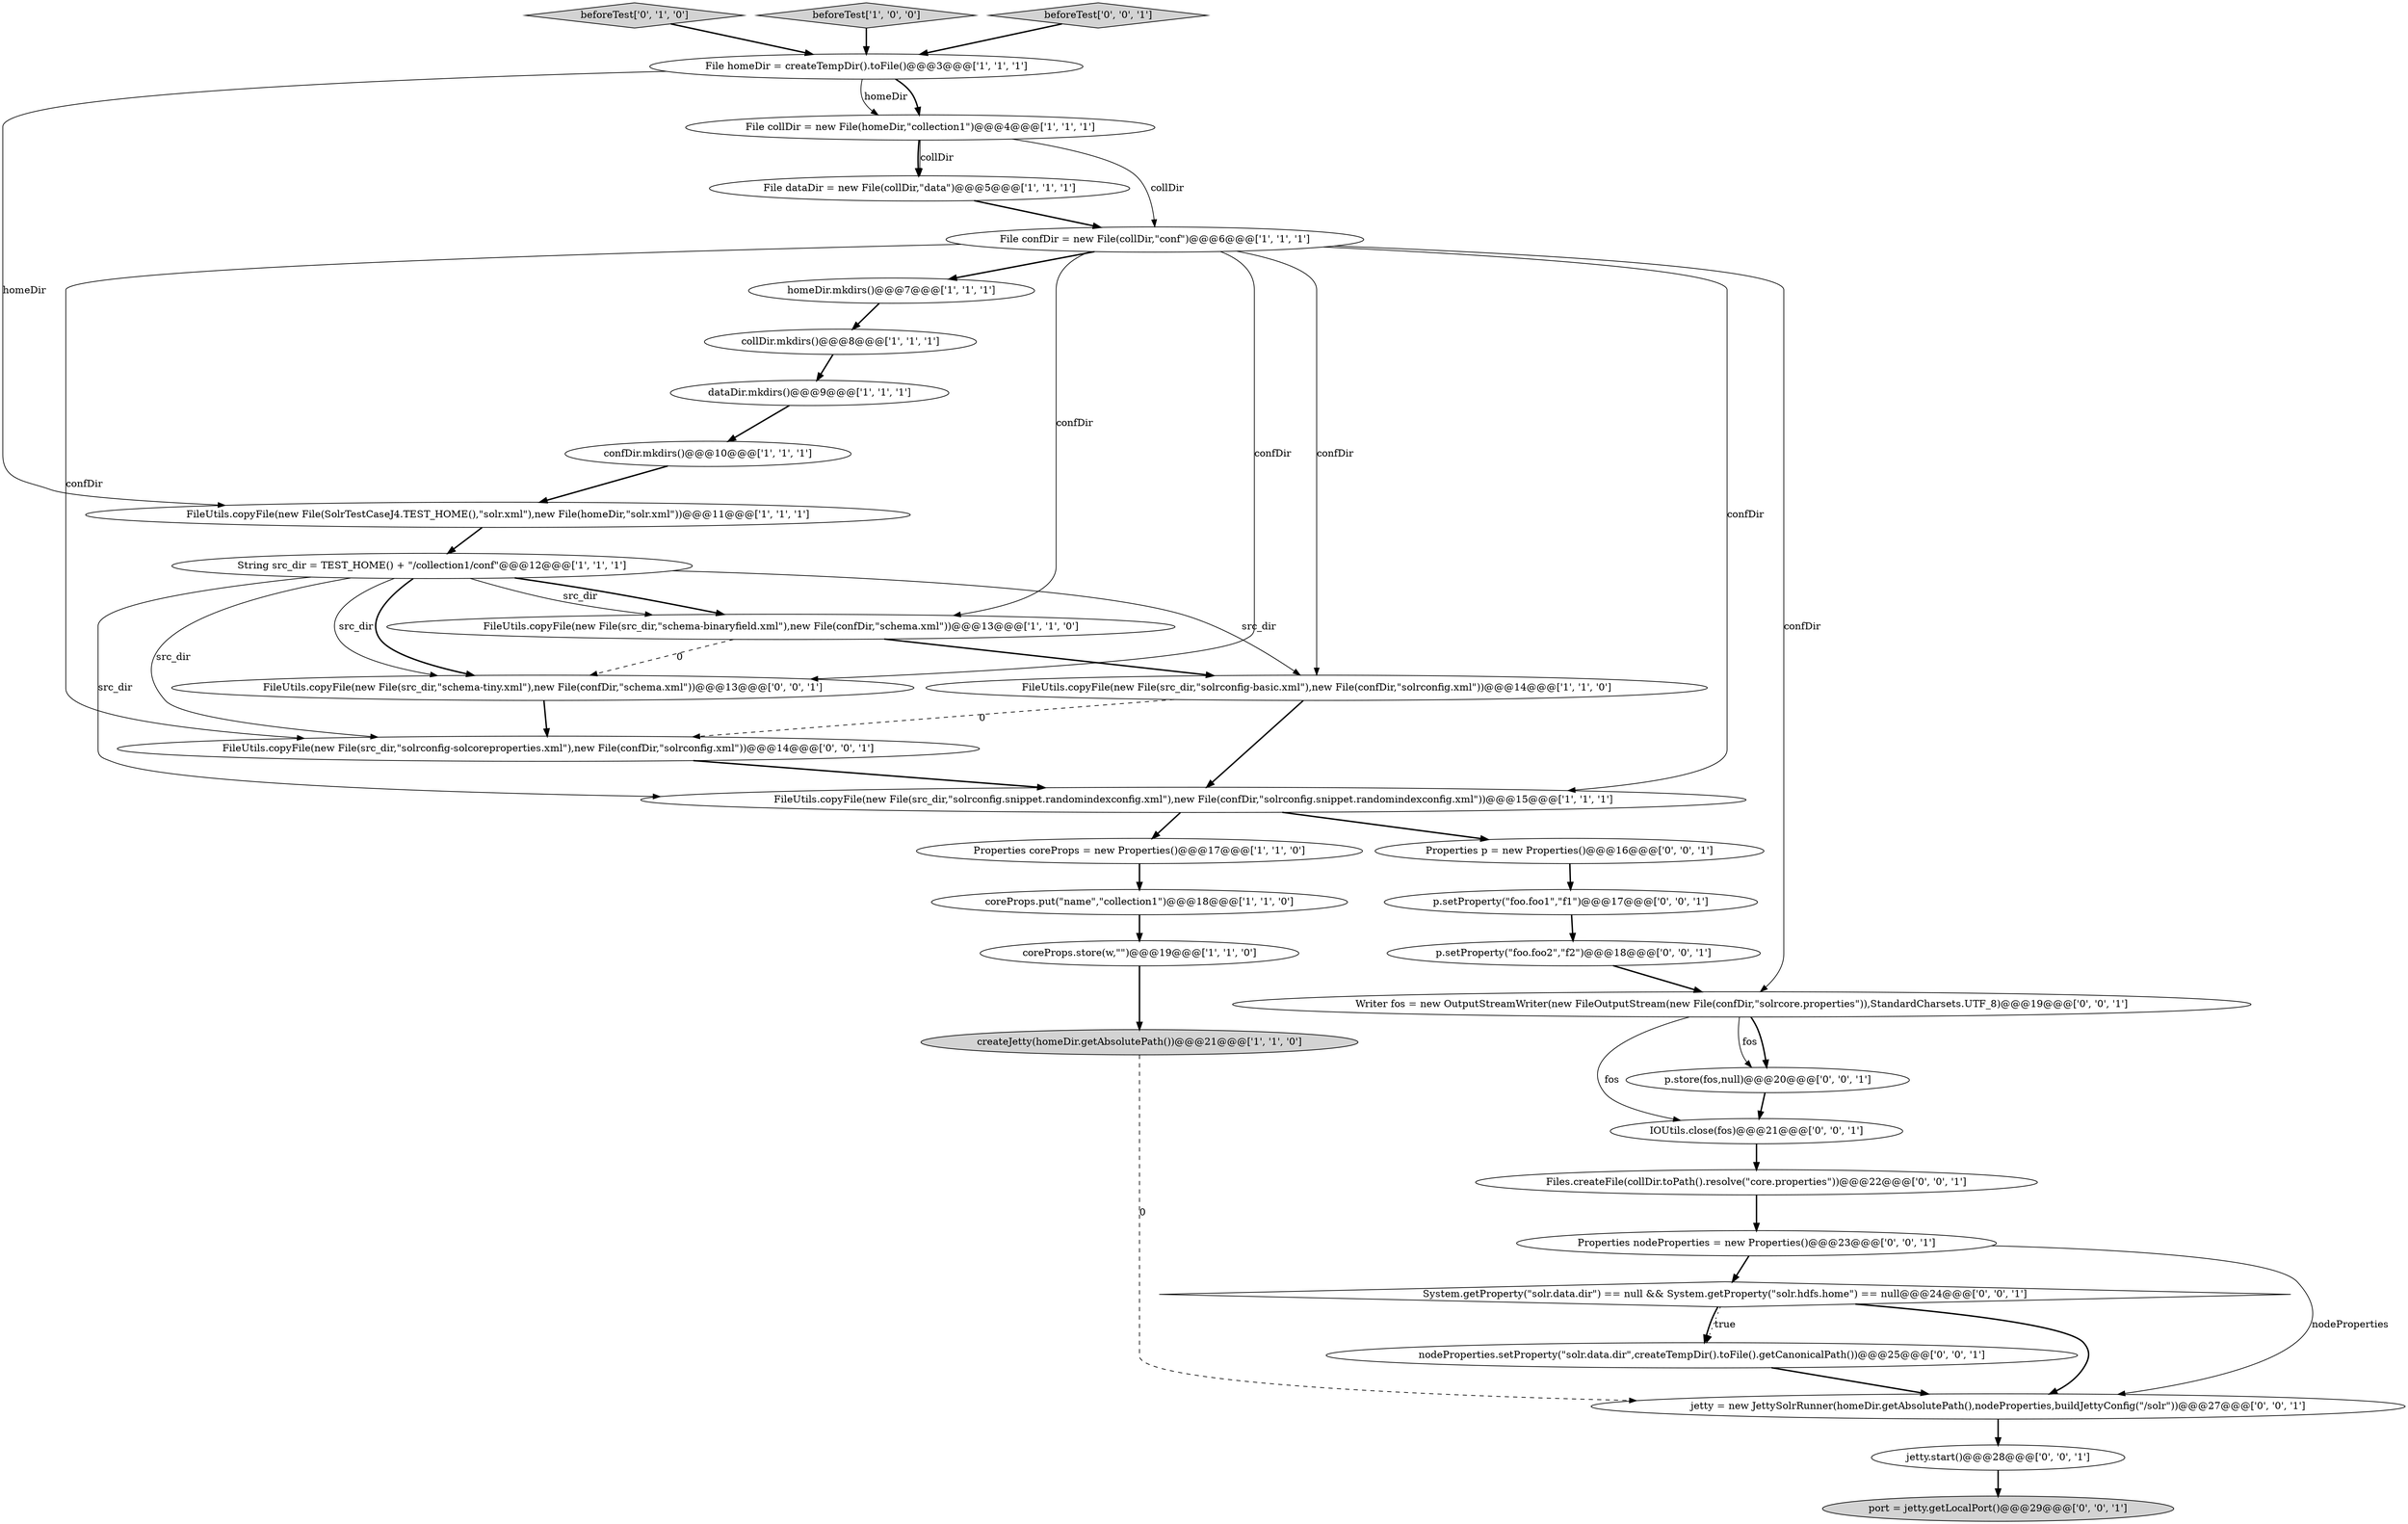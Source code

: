 digraph {
23 [style = filled, label = "Files.createFile(collDir.toPath().resolve(\"core.properties\"))@@@22@@@['0', '0', '1']", fillcolor = white, shape = ellipse image = "AAA0AAABBB3BBB"];
27 [style = filled, label = "IOUtils.close(fos)@@@21@@@['0', '0', '1']", fillcolor = white, shape = ellipse image = "AAA0AAABBB3BBB"];
32 [style = filled, label = "Properties nodeProperties = new Properties()@@@23@@@['0', '0', '1']", fillcolor = white, shape = ellipse image = "AAA0AAABBB3BBB"];
29 [style = filled, label = "jetty = new JettySolrRunner(homeDir.getAbsolutePath(),nodeProperties,buildJettyConfig(\"/solr\"))@@@27@@@['0', '0', '1']", fillcolor = white, shape = ellipse image = "AAA0AAABBB3BBB"];
20 [style = filled, label = "jetty.start()@@@28@@@['0', '0', '1']", fillcolor = white, shape = ellipse image = "AAA0AAABBB3BBB"];
18 [style = filled, label = "beforeTest['0', '1', '0']", fillcolor = lightgray, shape = diamond image = "AAA0AAABBB2BBB"];
4 [style = filled, label = "coreProps.put(\"name\",\"collection1\")@@@18@@@['1', '1', '0']", fillcolor = white, shape = ellipse image = "AAA0AAABBB1BBB"];
26 [style = filled, label = "System.getProperty(\"solr.data.dir\") == null && System.getProperty(\"solr.hdfs.home\") == null@@@24@@@['0', '0', '1']", fillcolor = white, shape = diamond image = "AAA0AAABBB3BBB"];
19 [style = filled, label = "p.store(fos,null)@@@20@@@['0', '0', '1']", fillcolor = white, shape = ellipse image = "AAA0AAABBB3BBB"];
30 [style = filled, label = "Properties p = new Properties()@@@16@@@['0', '0', '1']", fillcolor = white, shape = ellipse image = "AAA0AAABBB3BBB"];
2 [style = filled, label = "createJetty(homeDir.getAbsolutePath())@@@21@@@['1', '1', '0']", fillcolor = lightgray, shape = ellipse image = "AAA0AAABBB1BBB"];
33 [style = filled, label = "p.setProperty(\"foo.foo2\",\"f2\")@@@18@@@['0', '0', '1']", fillcolor = white, shape = ellipse image = "AAA0AAABBB3BBB"];
17 [style = filled, label = "beforeTest['1', '0', '0']", fillcolor = lightgray, shape = diamond image = "AAA0AAABBB1BBB"];
22 [style = filled, label = "FileUtils.copyFile(new File(src_dir,\"schema-tiny.xml\"),new File(confDir,\"schema.xml\"))@@@13@@@['0', '0', '1']", fillcolor = white, shape = ellipse image = "AAA0AAABBB3BBB"];
10 [style = filled, label = "coreProps.store(w,\"\")@@@19@@@['1', '1', '0']", fillcolor = white, shape = ellipse image = "AAA0AAABBB1BBB"];
21 [style = filled, label = "port = jetty.getLocalPort()@@@29@@@['0', '0', '1']", fillcolor = lightgray, shape = ellipse image = "AAA0AAABBB3BBB"];
28 [style = filled, label = "nodeProperties.setProperty(\"solr.data.dir\",createTempDir().toFile().getCanonicalPath())@@@25@@@['0', '0', '1']", fillcolor = white, shape = ellipse image = "AAA0AAABBB3BBB"];
13 [style = filled, label = "File dataDir = new File(collDir,\"data\")@@@5@@@['1', '1', '1']", fillcolor = white, shape = ellipse image = "AAA0AAABBB1BBB"];
5 [style = filled, label = "homeDir.mkdirs()@@@7@@@['1', '1', '1']", fillcolor = white, shape = ellipse image = "AAA0AAABBB1BBB"];
3 [style = filled, label = "dataDir.mkdirs()@@@9@@@['1', '1', '1']", fillcolor = white, shape = ellipse image = "AAA0AAABBB1BBB"];
0 [style = filled, label = "String src_dir = TEST_HOME() + \"/collection1/conf\"@@@12@@@['1', '1', '1']", fillcolor = white, shape = ellipse image = "AAA0AAABBB1BBB"];
6 [style = filled, label = "collDir.mkdirs()@@@8@@@['1', '1', '1']", fillcolor = white, shape = ellipse image = "AAA0AAABBB1BBB"];
7 [style = filled, label = "File confDir = new File(collDir,\"conf\")@@@6@@@['1', '1', '1']", fillcolor = white, shape = ellipse image = "AAA0AAABBB1BBB"];
14 [style = filled, label = "File collDir = new File(homeDir,\"collection1\")@@@4@@@['1', '1', '1']", fillcolor = white, shape = ellipse image = "AAA0AAABBB1BBB"];
8 [style = filled, label = "File homeDir = createTempDir().toFile()@@@3@@@['1', '1', '1']", fillcolor = white, shape = ellipse image = "AAA0AAABBB1BBB"];
9 [style = filled, label = "FileUtils.copyFile(new File(src_dir,\"schema-binaryfield.xml\"),new File(confDir,\"schema.xml\"))@@@13@@@['1', '1', '0']", fillcolor = white, shape = ellipse image = "AAA0AAABBB1BBB"];
12 [style = filled, label = "Properties coreProps = new Properties()@@@17@@@['1', '1', '0']", fillcolor = white, shape = ellipse image = "AAA0AAABBB1BBB"];
25 [style = filled, label = "FileUtils.copyFile(new File(src_dir,\"solrconfig-solcoreproperties.xml\"),new File(confDir,\"solrconfig.xml\"))@@@14@@@['0', '0', '1']", fillcolor = white, shape = ellipse image = "AAA0AAABBB3BBB"];
11 [style = filled, label = "FileUtils.copyFile(new File(SolrTestCaseJ4.TEST_HOME(),\"solr.xml\"),new File(homeDir,\"solr.xml\"))@@@11@@@['1', '1', '1']", fillcolor = white, shape = ellipse image = "AAA0AAABBB1BBB"];
1 [style = filled, label = "FileUtils.copyFile(new File(src_dir,\"solrconfig-basic.xml\"),new File(confDir,\"solrconfig.xml\"))@@@14@@@['1', '1', '0']", fillcolor = white, shape = ellipse image = "AAA0AAABBB1BBB"];
16 [style = filled, label = "confDir.mkdirs()@@@10@@@['1', '1', '1']", fillcolor = white, shape = ellipse image = "AAA0AAABBB1BBB"];
34 [style = filled, label = "Writer fos = new OutputStreamWriter(new FileOutputStream(new File(confDir,\"solrcore.properties\")),StandardCharsets.UTF_8)@@@19@@@['0', '0', '1']", fillcolor = white, shape = ellipse image = "AAA0AAABBB3BBB"];
24 [style = filled, label = "beforeTest['0', '0', '1']", fillcolor = lightgray, shape = diamond image = "AAA0AAABBB3BBB"];
31 [style = filled, label = "p.setProperty(\"foo.foo1\",\"f1\")@@@17@@@['0', '0', '1']", fillcolor = white, shape = ellipse image = "AAA0AAABBB3BBB"];
15 [style = filled, label = "FileUtils.copyFile(new File(src_dir,\"solrconfig.snippet.randomindexconfig.xml\"),new File(confDir,\"solrconfig.snippet.randomindexconfig.xml\"))@@@15@@@['1', '1', '1']", fillcolor = white, shape = ellipse image = "AAA0AAABBB1BBB"];
7->1 [style = solid, label="confDir"];
7->34 [style = solid, label="confDir"];
15->30 [style = bold, label=""];
8->14 [style = bold, label=""];
1->25 [style = dashed, label="0"];
23->32 [style = bold, label=""];
32->29 [style = solid, label="nodeProperties"];
13->7 [style = bold, label=""];
10->2 [style = bold, label=""];
26->28 [style = dotted, label="true"];
7->22 [style = solid, label="confDir"];
7->15 [style = solid, label="confDir"];
0->22 [style = bold, label=""];
15->12 [style = bold, label=""];
11->0 [style = bold, label=""];
12->4 [style = bold, label=""];
0->9 [style = bold, label=""];
14->13 [style = bold, label=""];
8->14 [style = solid, label="homeDir"];
0->9 [style = solid, label="src_dir"];
33->34 [style = bold, label=""];
34->19 [style = solid, label="fos"];
27->23 [style = bold, label=""];
8->11 [style = solid, label="homeDir"];
0->1 [style = solid, label="src_dir"];
34->27 [style = solid, label="fos"];
30->31 [style = bold, label=""];
19->27 [style = bold, label=""];
32->26 [style = bold, label=""];
20->21 [style = bold, label=""];
0->15 [style = solid, label="src_dir"];
14->7 [style = solid, label="collDir"];
22->25 [style = bold, label=""];
6->3 [style = bold, label=""];
2->29 [style = dashed, label="0"];
0->25 [style = solid, label="src_dir"];
14->13 [style = solid, label="collDir"];
1->15 [style = bold, label=""];
17->8 [style = bold, label=""];
26->28 [style = bold, label=""];
7->5 [style = bold, label=""];
4->10 [style = bold, label=""];
28->29 [style = bold, label=""];
3->16 [style = bold, label=""];
18->8 [style = bold, label=""];
0->22 [style = solid, label="src_dir"];
24->8 [style = bold, label=""];
31->33 [style = bold, label=""];
34->19 [style = bold, label=""];
16->11 [style = bold, label=""];
9->1 [style = bold, label=""];
26->29 [style = bold, label=""];
25->15 [style = bold, label=""];
7->25 [style = solid, label="confDir"];
5->6 [style = bold, label=""];
9->22 [style = dashed, label="0"];
29->20 [style = bold, label=""];
7->9 [style = solid, label="confDir"];
}
